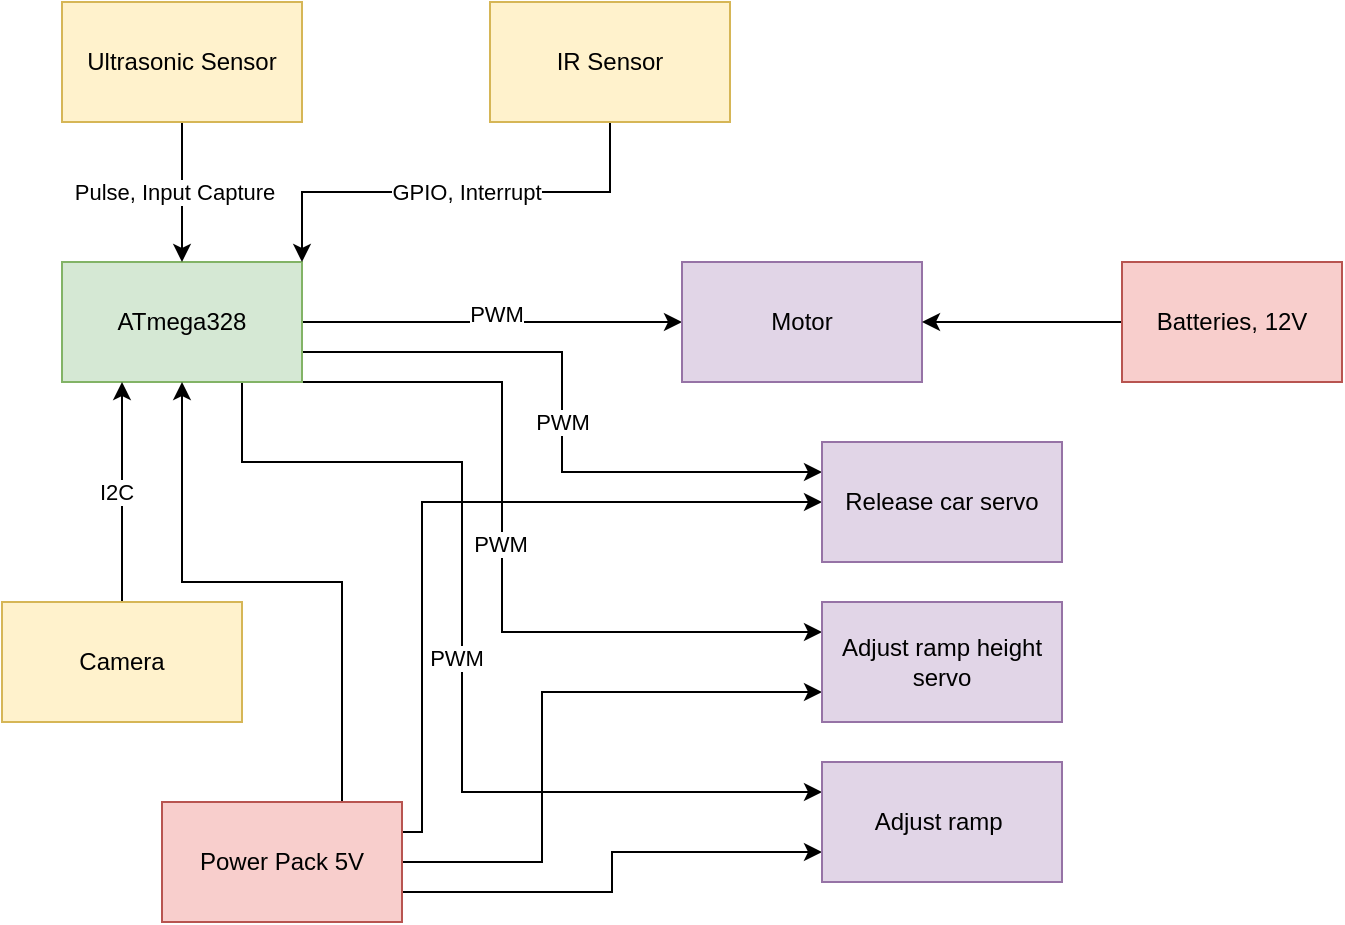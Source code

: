 <mxfile version="26.1.1">
  <diagram id="C5RBs43oDa-KdzZeNtuy" name="Page-1">
    <mxGraphModel dx="1199" dy="762" grid="1" gridSize="10" guides="1" tooltips="1" connect="1" arrows="1" fold="1" page="1" pageScale="1" pageWidth="827" pageHeight="1169" math="0" shadow="0">
      <root>
        <mxCell id="WIyWlLk6GJQsqaUBKTNV-0" />
        <mxCell id="WIyWlLk6GJQsqaUBKTNV-1" parent="WIyWlLk6GJQsqaUBKTNV-0" />
        <mxCell id="Jz8lrj1UflUqtzo1-eNt-3" style="edgeStyle=orthogonalEdgeStyle;rounded=0;orthogonalLoop=1;jettySize=auto;html=1;exitX=1;exitY=0.5;exitDx=0;exitDy=0;entryX=0;entryY=0.5;entryDx=0;entryDy=0;" parent="WIyWlLk6GJQsqaUBKTNV-1" source="Jz8lrj1UflUqtzo1-eNt-1" target="Jz8lrj1UflUqtzo1-eNt-2" edge="1">
          <mxGeometry relative="1" as="geometry" />
        </mxCell>
        <mxCell id="Jz8lrj1UflUqtzo1-eNt-4" value="&lt;div&gt;PWM&lt;/div&gt;&lt;div&gt;&lt;br&gt;&lt;/div&gt;" style="edgeLabel;html=1;align=center;verticalAlign=middle;resizable=0;points=[];" parent="Jz8lrj1UflUqtzo1-eNt-3" vertex="1" connectable="0">
          <mxGeometry x="0.019" y="-3" relative="1" as="geometry">
            <mxPoint as="offset" />
          </mxGeometry>
        </mxCell>
        <mxCell id="ns45NZVY-JtJUFJJEqJq-4" style="edgeStyle=orthogonalEdgeStyle;rounded=0;orthogonalLoop=1;jettySize=auto;html=1;exitX=1;exitY=0.75;exitDx=0;exitDy=0;entryX=0;entryY=0.25;entryDx=0;entryDy=0;" edge="1" parent="WIyWlLk6GJQsqaUBKTNV-1" source="Jz8lrj1UflUqtzo1-eNt-1" target="Jz8lrj1UflUqtzo1-eNt-21">
          <mxGeometry relative="1" as="geometry" />
        </mxCell>
        <mxCell id="ns45NZVY-JtJUFJJEqJq-5" value="&lt;div&gt;PWM&lt;/div&gt;" style="edgeLabel;html=1;align=center;verticalAlign=middle;resizable=0;points=[];" vertex="1" connectable="0" parent="ns45NZVY-JtJUFJJEqJq-4">
          <mxGeometry x="0.031" relative="1" as="geometry">
            <mxPoint as="offset" />
          </mxGeometry>
        </mxCell>
        <mxCell id="ns45NZVY-JtJUFJJEqJq-7" style="edgeStyle=orthogonalEdgeStyle;rounded=0;orthogonalLoop=1;jettySize=auto;html=1;exitX=1;exitY=1;exitDx=0;exitDy=0;entryX=0;entryY=0.25;entryDx=0;entryDy=0;" edge="1" parent="WIyWlLk6GJQsqaUBKTNV-1" source="Jz8lrj1UflUqtzo1-eNt-1" target="Jz8lrj1UflUqtzo1-eNt-23">
          <mxGeometry relative="1" as="geometry">
            <Array as="points">
              <mxPoint x="360" y="250" />
              <mxPoint x="360" y="375" />
            </Array>
          </mxGeometry>
        </mxCell>
        <mxCell id="ns45NZVY-JtJUFJJEqJq-8" value="&lt;div&gt;PWM&lt;/div&gt;" style="edgeLabel;html=1;align=center;verticalAlign=middle;resizable=0;points=[];" vertex="1" connectable="0" parent="ns45NZVY-JtJUFJJEqJq-7">
          <mxGeometry x="-0.06" y="-1" relative="1" as="geometry">
            <mxPoint as="offset" />
          </mxGeometry>
        </mxCell>
        <mxCell id="ns45NZVY-JtJUFJJEqJq-9" style="edgeStyle=orthogonalEdgeStyle;rounded=0;orthogonalLoop=1;jettySize=auto;html=1;exitX=0.75;exitY=1;exitDx=0;exitDy=0;entryX=0;entryY=0.25;entryDx=0;entryDy=0;" edge="1" parent="WIyWlLk6GJQsqaUBKTNV-1" source="Jz8lrj1UflUqtzo1-eNt-1" target="Jz8lrj1UflUqtzo1-eNt-24">
          <mxGeometry relative="1" as="geometry">
            <Array as="points">
              <mxPoint x="230" y="290" />
              <mxPoint x="340" y="290" />
              <mxPoint x="340" y="455" />
            </Array>
          </mxGeometry>
        </mxCell>
        <mxCell id="ns45NZVY-JtJUFJJEqJq-10" value="&lt;div&gt;PWM&lt;/div&gt;" style="edgeLabel;html=1;align=center;verticalAlign=middle;resizable=0;points=[];" vertex="1" connectable="0" parent="ns45NZVY-JtJUFJJEqJq-9">
          <mxGeometry x="0.002" y="-3" relative="1" as="geometry">
            <mxPoint as="offset" />
          </mxGeometry>
        </mxCell>
        <mxCell id="Jz8lrj1UflUqtzo1-eNt-1" value="ATmega328" style="rounded=0;whiteSpace=wrap;html=1;fillColor=#d5e8d4;strokeColor=#82b366;" parent="WIyWlLk6GJQsqaUBKTNV-1" vertex="1">
          <mxGeometry x="140" y="190" width="120" height="60" as="geometry" />
        </mxCell>
        <mxCell id="Jz8lrj1UflUqtzo1-eNt-2" value="Motor" style="rounded=0;whiteSpace=wrap;html=1;fillColor=#e1d5e7;strokeColor=#9673a6;" parent="WIyWlLk6GJQsqaUBKTNV-1" vertex="1">
          <mxGeometry x="450" y="190" width="120" height="60" as="geometry" />
        </mxCell>
        <mxCell id="Jz8lrj1UflUqtzo1-eNt-6" style="edgeStyle=orthogonalEdgeStyle;rounded=0;orthogonalLoop=1;jettySize=auto;html=1;exitX=0;exitY=0.5;exitDx=0;exitDy=0;entryX=1;entryY=0.5;entryDx=0;entryDy=0;" parent="WIyWlLk6GJQsqaUBKTNV-1" source="Jz8lrj1UflUqtzo1-eNt-5" target="Jz8lrj1UflUqtzo1-eNt-2" edge="1">
          <mxGeometry relative="1" as="geometry" />
        </mxCell>
        <mxCell id="Jz8lrj1UflUqtzo1-eNt-5" value="Batteries, 12V" style="rounded=0;whiteSpace=wrap;html=1;fillColor=#f8cecc;strokeColor=#b85450;" parent="WIyWlLk6GJQsqaUBKTNV-1" vertex="1">
          <mxGeometry x="670" y="190" width="110" height="60" as="geometry" />
        </mxCell>
        <mxCell id="Jz8lrj1UflUqtzo1-eNt-9" style="edgeStyle=orthogonalEdgeStyle;rounded=0;orthogonalLoop=1;jettySize=auto;html=1;exitX=0.5;exitY=0;exitDx=0;exitDy=0;entryX=0.25;entryY=1;entryDx=0;entryDy=0;" parent="WIyWlLk6GJQsqaUBKTNV-1" source="Jz8lrj1UflUqtzo1-eNt-8" target="Jz8lrj1UflUqtzo1-eNt-1" edge="1">
          <mxGeometry relative="1" as="geometry">
            <mxPoint x="150" y="270" as="targetPoint" />
          </mxGeometry>
        </mxCell>
        <mxCell id="Jz8lrj1UflUqtzo1-eNt-20" value="I2C" style="edgeLabel;html=1;align=center;verticalAlign=middle;resizable=0;points=[];" parent="Jz8lrj1UflUqtzo1-eNt-9" vertex="1" connectable="0">
          <mxGeometry x="0.004" y="3" relative="1" as="geometry">
            <mxPoint as="offset" />
          </mxGeometry>
        </mxCell>
        <mxCell id="Jz8lrj1UflUqtzo1-eNt-8" value="Camera" style="rounded=0;whiteSpace=wrap;html=1;fillColor=#fff2cc;strokeColor=#d6b656;" parent="WIyWlLk6GJQsqaUBKTNV-1" vertex="1">
          <mxGeometry x="110" y="360" width="120" height="60" as="geometry" />
        </mxCell>
        <mxCell id="Jz8lrj1UflUqtzo1-eNt-11" style="edgeStyle=orthogonalEdgeStyle;rounded=0;orthogonalLoop=1;jettySize=auto;html=1;exitX=0.5;exitY=1;exitDx=0;exitDy=0;entryX=0.5;entryY=0;entryDx=0;entryDy=0;" parent="WIyWlLk6GJQsqaUBKTNV-1" source="Jz8lrj1UflUqtzo1-eNt-10" target="Jz8lrj1UflUqtzo1-eNt-1" edge="1">
          <mxGeometry relative="1" as="geometry" />
        </mxCell>
        <mxCell id="Jz8lrj1UflUqtzo1-eNt-22" value="&lt;div&gt;Pulse, Input Capture&lt;/div&gt;" style="edgeLabel;html=1;align=center;verticalAlign=middle;resizable=0;points=[];" parent="Jz8lrj1UflUqtzo1-eNt-11" vertex="1" connectable="0">
          <mxGeometry x="-0.006" y="-4" relative="1" as="geometry">
            <mxPoint as="offset" />
          </mxGeometry>
        </mxCell>
        <mxCell id="Jz8lrj1UflUqtzo1-eNt-10" value="Ultrasonic Sensor" style="rounded=0;whiteSpace=wrap;html=1;fillColor=#fff2cc;strokeColor=#d6b656;" parent="WIyWlLk6GJQsqaUBKTNV-1" vertex="1">
          <mxGeometry x="140" y="60" width="120" height="60" as="geometry" />
        </mxCell>
        <mxCell id="Jz8lrj1UflUqtzo1-eNt-13" style="edgeStyle=orthogonalEdgeStyle;rounded=0;orthogonalLoop=1;jettySize=auto;html=1;exitX=0.5;exitY=1;exitDx=0;exitDy=0;entryX=1;entryY=0;entryDx=0;entryDy=0;" parent="WIyWlLk6GJQsqaUBKTNV-1" source="Jz8lrj1UflUqtzo1-eNt-12" target="Jz8lrj1UflUqtzo1-eNt-1" edge="1">
          <mxGeometry relative="1" as="geometry" />
        </mxCell>
        <mxCell id="Jz8lrj1UflUqtzo1-eNt-30" value="&lt;div&gt;GPIO, Interrupt&lt;/div&gt;" style="edgeLabel;html=1;align=center;verticalAlign=middle;resizable=0;points=[];" parent="Jz8lrj1UflUqtzo1-eNt-13" vertex="1" connectable="0">
          <mxGeometry x="-0.043" relative="1" as="geometry">
            <mxPoint as="offset" />
          </mxGeometry>
        </mxCell>
        <mxCell id="Jz8lrj1UflUqtzo1-eNt-12" value="IR Sensor" style="rounded=0;whiteSpace=wrap;html=1;fillColor=#fff2cc;strokeColor=#d6b656;" parent="WIyWlLk6GJQsqaUBKTNV-1" vertex="1">
          <mxGeometry x="354" y="60" width="120" height="60" as="geometry" />
        </mxCell>
        <mxCell id="ns45NZVY-JtJUFJJEqJq-3" style="edgeStyle=orthogonalEdgeStyle;rounded=0;orthogonalLoop=1;jettySize=auto;html=1;exitX=0.25;exitY=0;exitDx=0;exitDy=0;entryX=0.5;entryY=1;entryDx=0;entryDy=0;" edge="1" parent="WIyWlLk6GJQsqaUBKTNV-1" source="Jz8lrj1UflUqtzo1-eNt-17" target="Jz8lrj1UflUqtzo1-eNt-1">
          <mxGeometry relative="1" as="geometry">
            <Array as="points">
              <mxPoint x="280" y="350" />
              <mxPoint x="200" y="350" />
            </Array>
          </mxGeometry>
        </mxCell>
        <mxCell id="ns45NZVY-JtJUFJJEqJq-11" style="edgeStyle=orthogonalEdgeStyle;rounded=0;orthogonalLoop=1;jettySize=auto;html=1;exitX=1;exitY=0.75;exitDx=0;exitDy=0;entryX=0;entryY=0.75;entryDx=0;entryDy=0;" edge="1" parent="WIyWlLk6GJQsqaUBKTNV-1" source="Jz8lrj1UflUqtzo1-eNt-17" target="Jz8lrj1UflUqtzo1-eNt-24">
          <mxGeometry relative="1" as="geometry" />
        </mxCell>
        <mxCell id="ns45NZVY-JtJUFJJEqJq-12" style="edgeStyle=orthogonalEdgeStyle;rounded=0;orthogonalLoop=1;jettySize=auto;html=1;exitX=1;exitY=0.5;exitDx=0;exitDy=0;entryX=0;entryY=0.75;entryDx=0;entryDy=0;" edge="1" parent="WIyWlLk6GJQsqaUBKTNV-1" source="Jz8lrj1UflUqtzo1-eNt-17" target="Jz8lrj1UflUqtzo1-eNt-23">
          <mxGeometry relative="1" as="geometry">
            <Array as="points">
              <mxPoint x="380" y="490" />
              <mxPoint x="380" y="405" />
            </Array>
          </mxGeometry>
        </mxCell>
        <mxCell id="ns45NZVY-JtJUFJJEqJq-13" style="edgeStyle=orthogonalEdgeStyle;rounded=0;orthogonalLoop=1;jettySize=auto;html=1;exitX=1;exitY=0.25;exitDx=0;exitDy=0;entryX=0;entryY=0.5;entryDx=0;entryDy=0;" edge="1" parent="WIyWlLk6GJQsqaUBKTNV-1" source="Jz8lrj1UflUqtzo1-eNt-17" target="Jz8lrj1UflUqtzo1-eNt-21">
          <mxGeometry relative="1" as="geometry">
            <Array as="points">
              <mxPoint x="320" y="475" />
              <mxPoint x="320" y="310" />
            </Array>
          </mxGeometry>
        </mxCell>
        <mxCell id="Jz8lrj1UflUqtzo1-eNt-17" value="Power Pack 5V" style="rounded=0;whiteSpace=wrap;html=1;fillColor=#f8cecc;strokeColor=#b85450;" parent="WIyWlLk6GJQsqaUBKTNV-1" vertex="1">
          <mxGeometry x="190" y="460" width="120" height="60" as="geometry" />
        </mxCell>
        <mxCell id="Jz8lrj1UflUqtzo1-eNt-21" value="Release car servo" style="rounded=0;whiteSpace=wrap;html=1;fillColor=#e1d5e7;strokeColor=#9673a6;" parent="WIyWlLk6GJQsqaUBKTNV-1" vertex="1">
          <mxGeometry x="520" y="280" width="120" height="60" as="geometry" />
        </mxCell>
        <mxCell id="Jz8lrj1UflUqtzo1-eNt-23" value="Adjust ramp height servo" style="rounded=0;whiteSpace=wrap;html=1;fillColor=#e1d5e7;strokeColor=#9673a6;" parent="WIyWlLk6GJQsqaUBKTNV-1" vertex="1">
          <mxGeometry x="520" y="360" width="120" height="60" as="geometry" />
        </mxCell>
        <mxCell id="Jz8lrj1UflUqtzo1-eNt-24" value="Adjust ramp&amp;nbsp;" style="rounded=0;whiteSpace=wrap;html=1;fillColor=#e1d5e7;strokeColor=#9673a6;" parent="WIyWlLk6GJQsqaUBKTNV-1" vertex="1">
          <mxGeometry x="520" y="440" width="120" height="60" as="geometry" />
        </mxCell>
      </root>
    </mxGraphModel>
  </diagram>
</mxfile>
